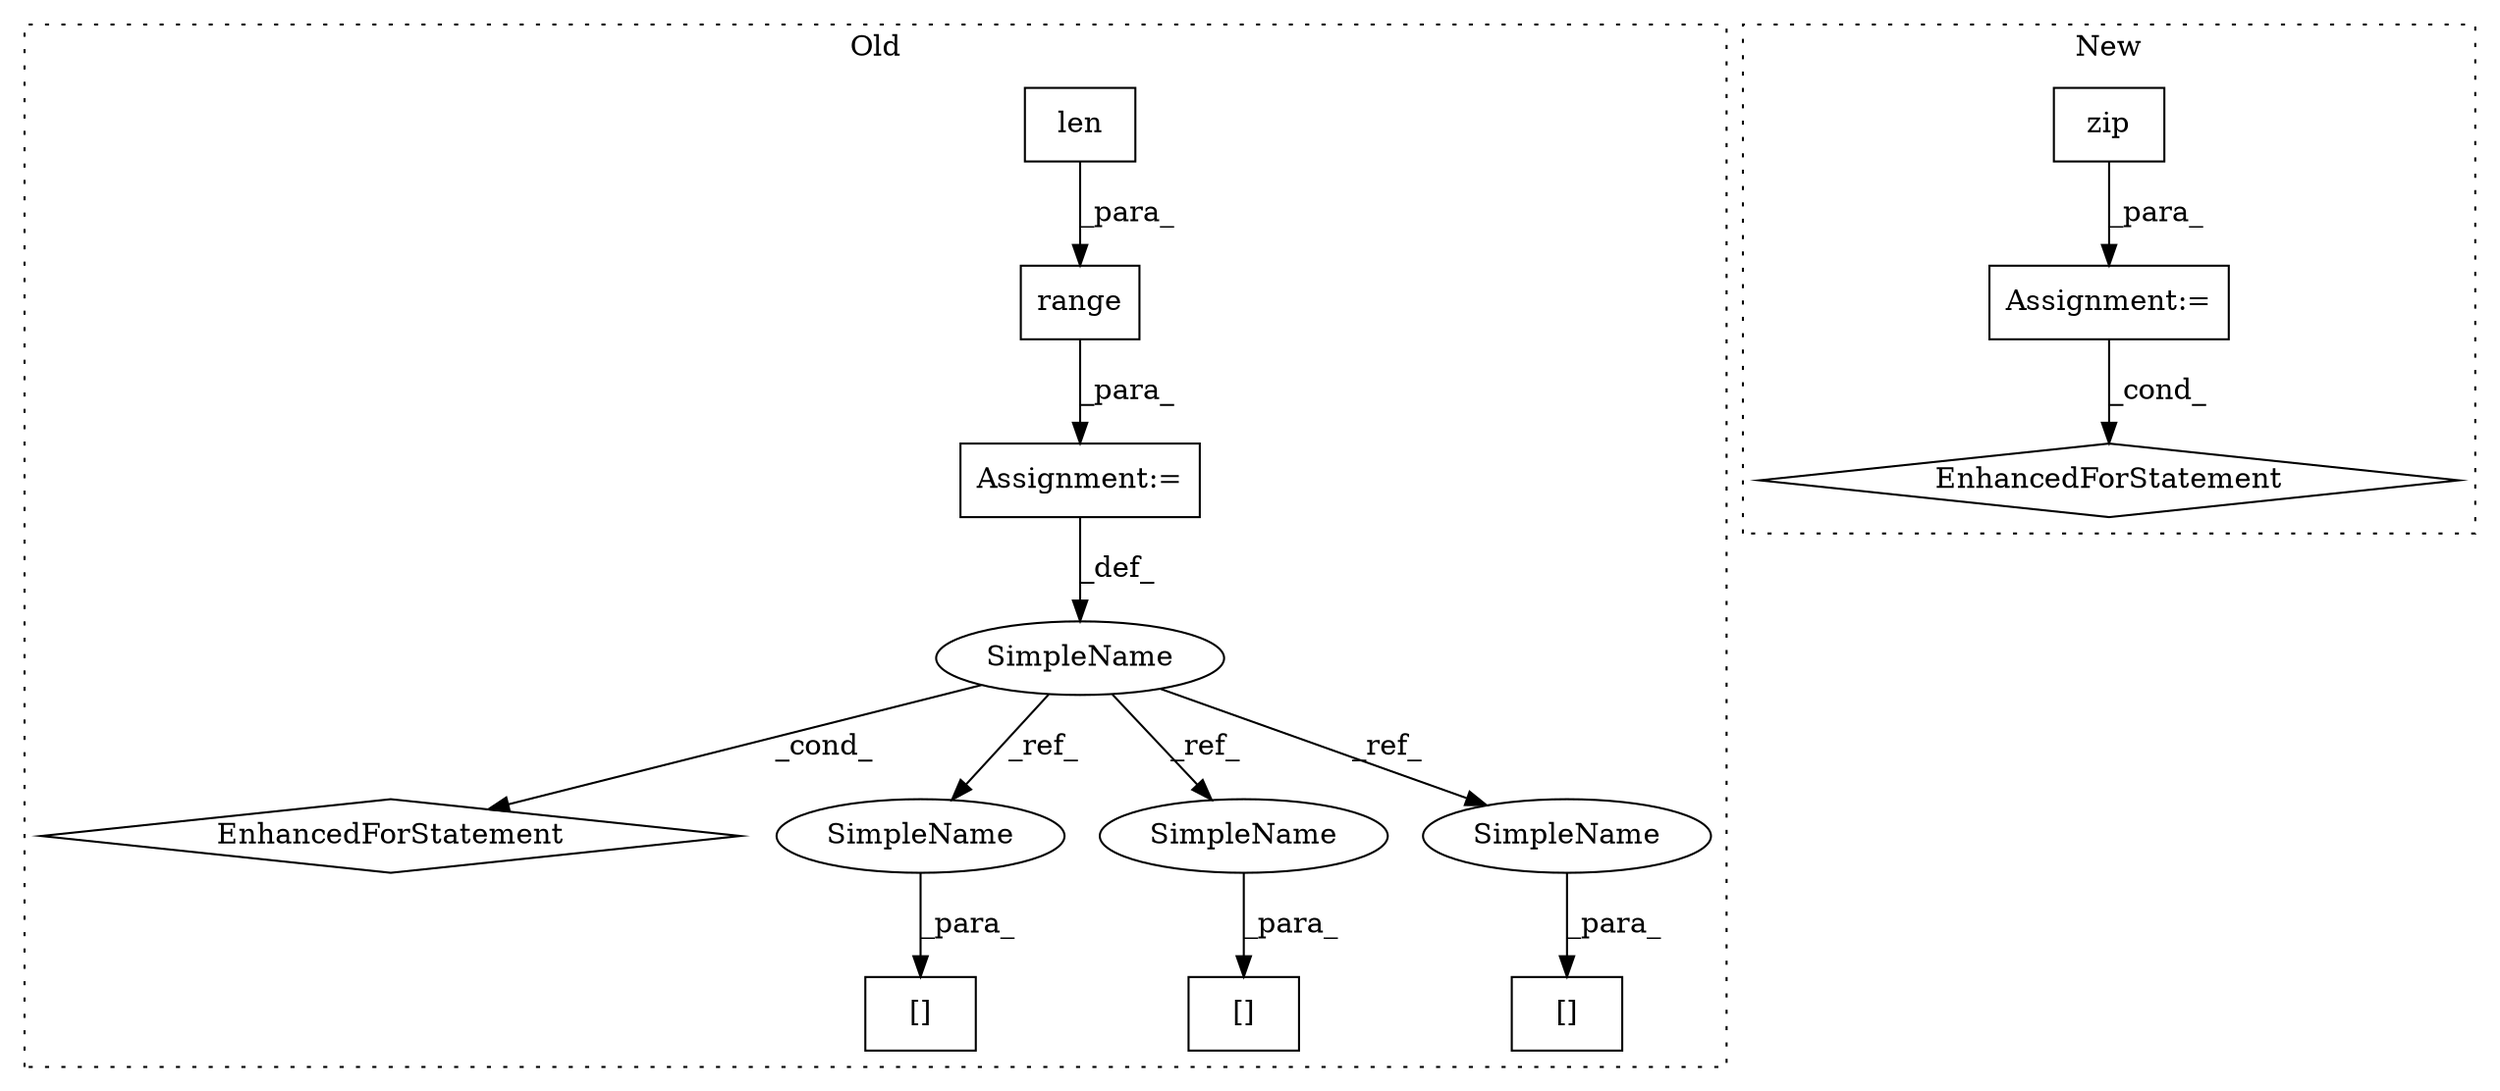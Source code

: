 digraph G {
subgraph cluster0 {
1 [label="[]" a="2" s="1864,1879" l="12,1" shape="box"];
5 [label="Assignment:=" a="7" s="1712,1793" l="53,2" shape="box"];
6 [label="EnhancedForStatement" a="70" s="1712,1793" l="53,2" shape="diamond"];
7 [label="[]" a="2" s="1835,1845" l="7,1" shape="box"];
8 [label="range" a="32" s="1775,1792" l="6,1" shape="box"];
9 [label="SimpleName" a="42" s="1769" l="3" shape="ellipse"];
10 [label="len" a="32" s="1781,1791" l="4,1" shape="box"];
11 [label="[]" a="2" s="1847,1862" l="12,1" shape="box"];
12 [label="SimpleName" a="42" s="1859" l="3" shape="ellipse"];
13 [label="SimpleName" a="42" s="1876" l="3" shape="ellipse"];
14 [label="SimpleName" a="42" s="1842" l="3" shape="ellipse"];
label = "Old";
style="dotted";
}
subgraph cluster1 {
2 [label="zip" a="32" s="1815,1849" l="4,1" shape="box"];
3 [label="Assignment:=" a="7" s="1712,1850" l="86,2" shape="box"];
4 [label="EnhancedForStatement" a="70" s="1712,1850" l="86,2" shape="diamond"];
label = "New";
style="dotted";
}
2 -> 3 [label="_para_"];
3 -> 4 [label="_cond_"];
5 -> 9 [label="_def_"];
8 -> 5 [label="_para_"];
9 -> 14 [label="_ref_"];
9 -> 12 [label="_ref_"];
9 -> 6 [label="_cond_"];
9 -> 13 [label="_ref_"];
10 -> 8 [label="_para_"];
12 -> 11 [label="_para_"];
13 -> 1 [label="_para_"];
14 -> 7 [label="_para_"];
}